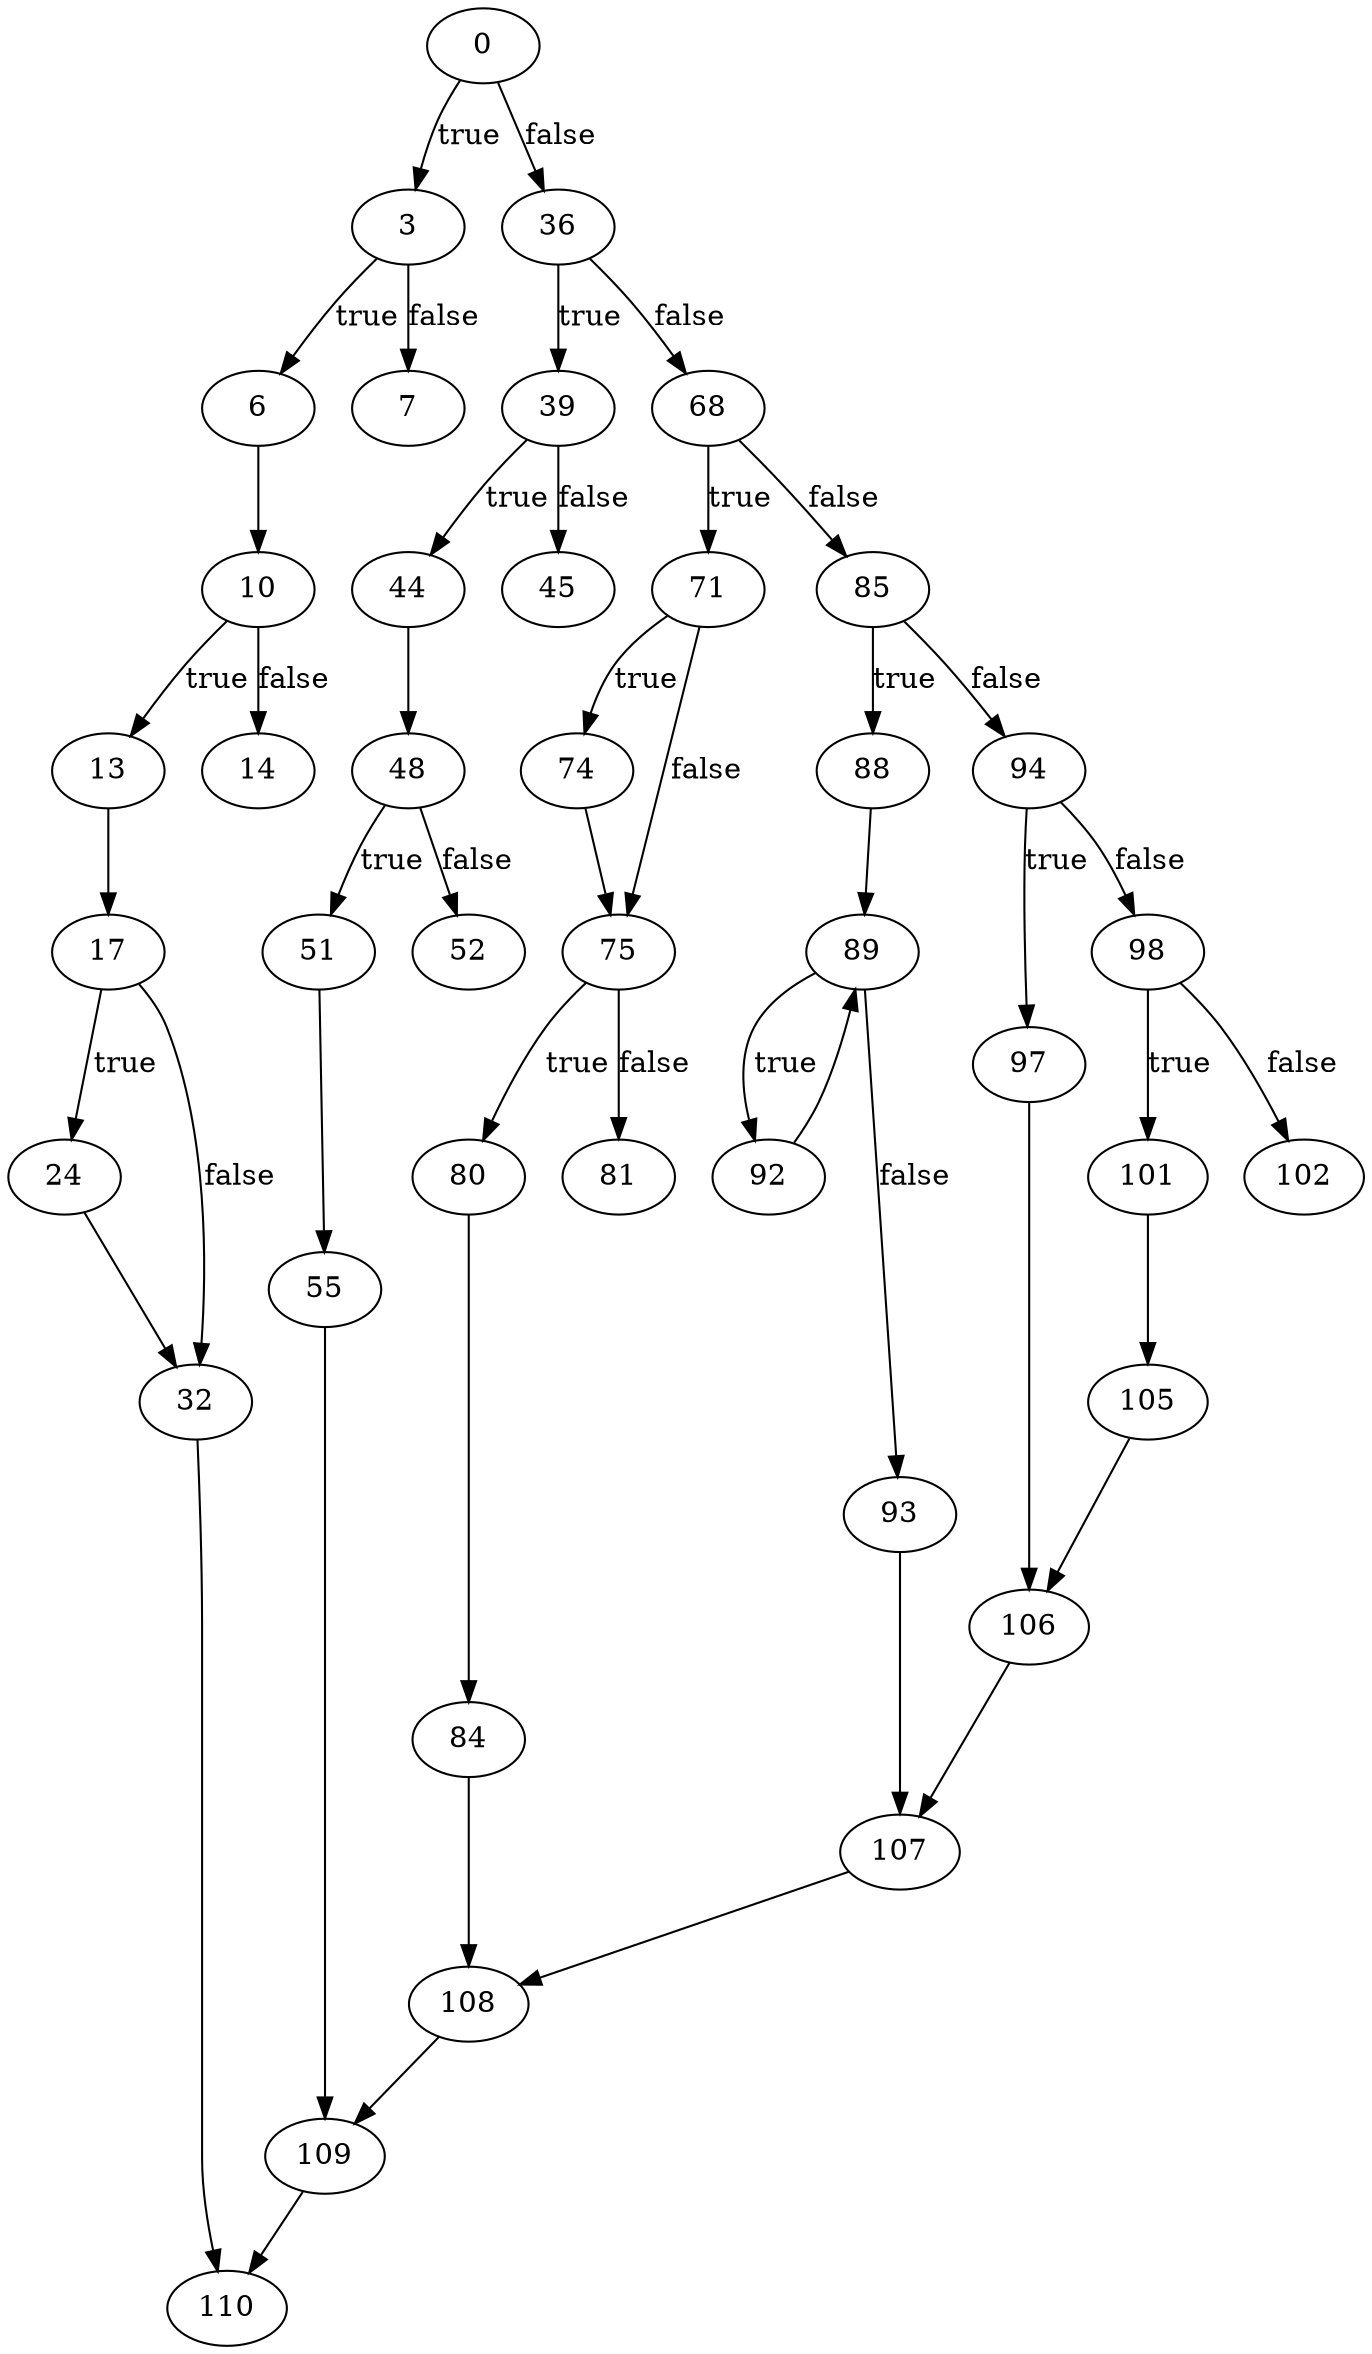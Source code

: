 digraph stmt {
	// Node definitions.
	0 [label="0"];
	1 [label="3"];
	2 [label="36"];
	3 [label="6"];
	4 [label="7"];
	5 [label="10"];
	6 [label="13"];
	7 [label="14"];
	8 [label="17"];
	9 [label="24"];
	10 [label="32"];
	11 [label="110"];
	12 [label="39"];
	13 [label="68"];
	14 [label="44"];
	15 [label="45"];
	16 [label="48"];
	17 [label="51"];
	18 [label="52"];
	19 [label="55"];
	20 [label="109"];
	21 [label="71"];
	22 [label="85"];
	23 [label="74"];
	24 [label="75"];
	25 [label="80"];
	26 [label="81"];
	27 [label="84"];
	28 [label="108"];
	29 [label="88"];
	30 [label="94"];
	31 [label="89"];
	32 [label="92"];
	33 [label="93"];
	34 [label="107"];
	35 [label="97"];
	36 [label="98"];
	37 [label="106"];
	38 [label="101"];
	39 [label="102"];
	40 [label="105"];

	// Edge definitions.
	0 -> 1 [label="true"];
	0 -> 2 [label="false"];
	1 -> 3 [label="true"];
	1 -> 4 [label="false"];
	2 -> 12 [label="true"];
	2 -> 13 [label="false"];
	3 -> 5;
	5 -> 6 [label="true"];
	5 -> 7 [label="false"];
	6 -> 8;
	8 -> 9 [label="true"];
	8 -> 10 [label="false"];
	9 -> 10;
	10 -> 11;
	12 -> 14 [label="true"];
	12 -> 15 [label="false"];
	13 -> 21 [label="true"];
	13 -> 22 [label="false"];
	14 -> 16;
	16 -> 17 [label="true"];
	16 -> 18 [label="false"];
	17 -> 19;
	19 -> 20;
	20 -> 11;
	21 -> 23 [label="true"];
	21 -> 24 [label="false"];
	22 -> 29 [label="true"];
	22 -> 30 [label="false"];
	23 -> 24;
	24 -> 25 [label="true"];
	24 -> 26 [label="false"];
	25 -> 27;
	27 -> 28;
	28 -> 20;
	29 -> 31;
	30 -> 35 [label="true"];
	30 -> 36 [label="false"];
	31 -> 32 [label="true"];
	31 -> 33 [label="false"];
	32 -> 31;
	33 -> 34;
	34 -> 28;
	35 -> 37;
	36 -> 38 [label="true"];
	36 -> 39 [label="false"];
	37 -> 34;
	38 -> 40;
	40 -> 37;
}